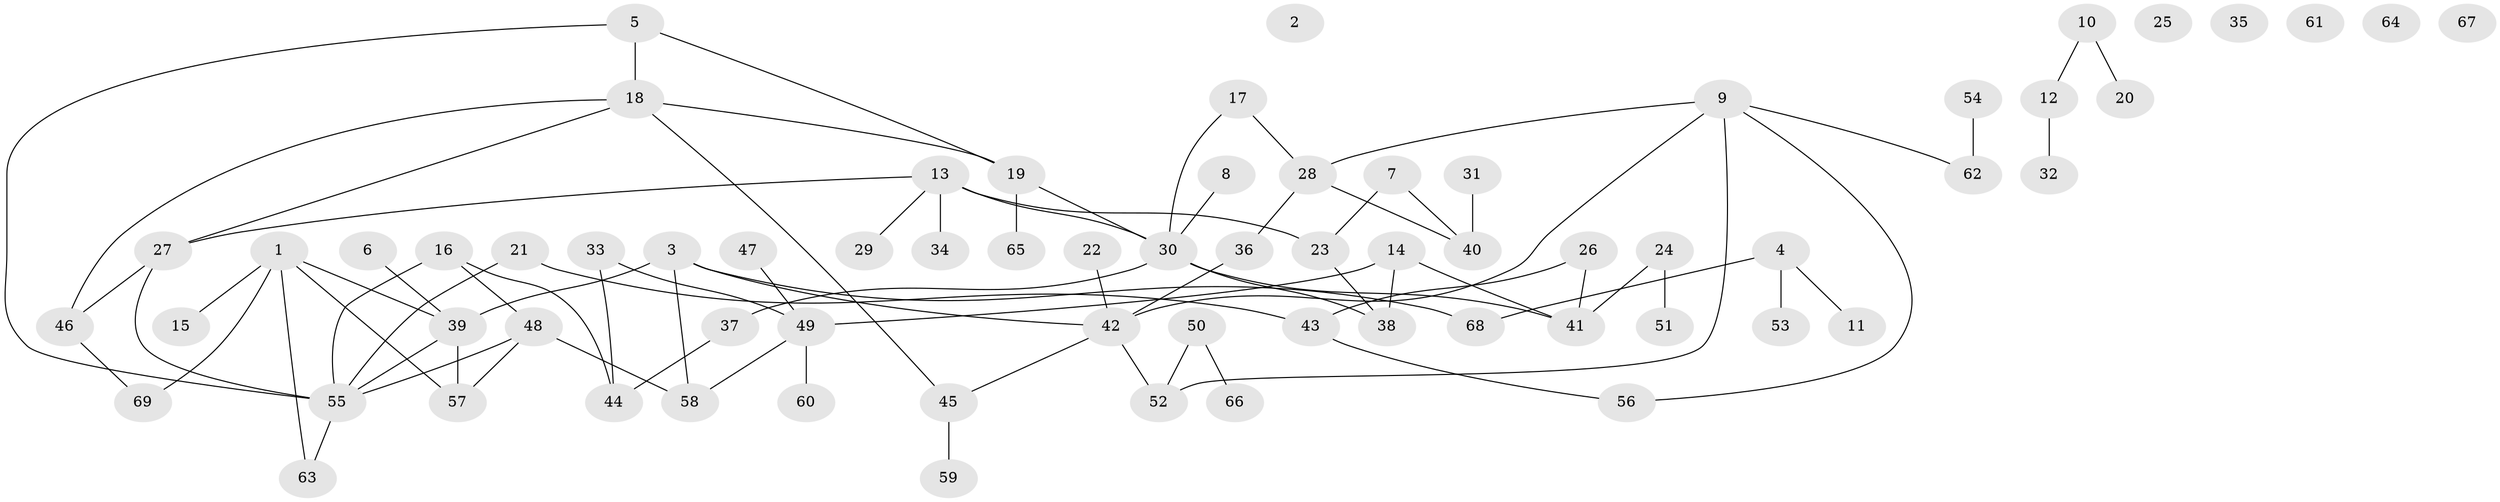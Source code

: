 // coarse degree distribution, {4: 0.16666666666666666, 0: 0.23333333333333334, 5: 0.03333333333333333, 1: 0.26666666666666666, 8: 0.06666666666666667, 6: 0.03333333333333333, 3: 0.1, 2: 0.1}
// Generated by graph-tools (version 1.1) at 2025/16/03/04/25 18:16:41]
// undirected, 69 vertices, 83 edges
graph export_dot {
graph [start="1"]
  node [color=gray90,style=filled];
  1;
  2;
  3;
  4;
  5;
  6;
  7;
  8;
  9;
  10;
  11;
  12;
  13;
  14;
  15;
  16;
  17;
  18;
  19;
  20;
  21;
  22;
  23;
  24;
  25;
  26;
  27;
  28;
  29;
  30;
  31;
  32;
  33;
  34;
  35;
  36;
  37;
  38;
  39;
  40;
  41;
  42;
  43;
  44;
  45;
  46;
  47;
  48;
  49;
  50;
  51;
  52;
  53;
  54;
  55;
  56;
  57;
  58;
  59;
  60;
  61;
  62;
  63;
  64;
  65;
  66;
  67;
  68;
  69;
  1 -- 15;
  1 -- 39;
  1 -- 57;
  1 -- 63;
  1 -- 69;
  3 -- 39;
  3 -- 42;
  3 -- 58;
  3 -- 68;
  4 -- 11;
  4 -- 53;
  4 -- 68;
  5 -- 18;
  5 -- 19;
  5 -- 55;
  6 -- 39;
  7 -- 23;
  7 -- 40;
  8 -- 30;
  9 -- 28;
  9 -- 42;
  9 -- 52;
  9 -- 56;
  9 -- 62;
  10 -- 12;
  10 -- 20;
  12 -- 32;
  13 -- 23;
  13 -- 27;
  13 -- 29;
  13 -- 30;
  13 -- 34;
  14 -- 38;
  14 -- 41;
  14 -- 49;
  16 -- 44;
  16 -- 48;
  16 -- 55;
  17 -- 28;
  17 -- 30;
  18 -- 19;
  18 -- 27;
  18 -- 45;
  18 -- 46;
  19 -- 30;
  19 -- 65;
  21 -- 43;
  21 -- 55;
  22 -- 42;
  23 -- 38;
  24 -- 41;
  24 -- 51;
  26 -- 41;
  26 -- 43;
  27 -- 46;
  27 -- 55;
  28 -- 36;
  28 -- 40;
  30 -- 37;
  30 -- 38;
  30 -- 41;
  31 -- 40;
  33 -- 44;
  33 -- 49;
  36 -- 42;
  37 -- 44;
  39 -- 55;
  39 -- 57;
  42 -- 45;
  42 -- 52;
  43 -- 56;
  45 -- 59;
  46 -- 69;
  47 -- 49;
  48 -- 55;
  48 -- 57;
  48 -- 58;
  49 -- 58;
  49 -- 60;
  50 -- 52;
  50 -- 66;
  54 -- 62;
  55 -- 63;
}
